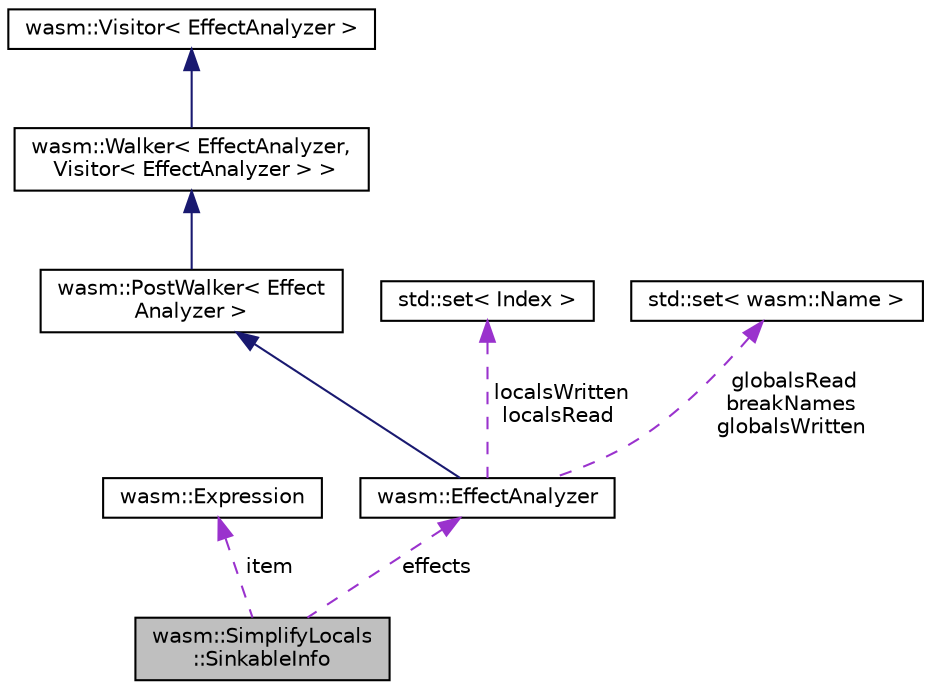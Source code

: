 digraph "wasm::SimplifyLocals::SinkableInfo"
{
  edge [fontname="Helvetica",fontsize="10",labelfontname="Helvetica",labelfontsize="10"];
  node [fontname="Helvetica",fontsize="10",shape=record];
  Node1 [label="wasm::SimplifyLocals\l::SinkableInfo",height=0.2,width=0.4,color="black", fillcolor="grey75", style="filled", fontcolor="black"];
  Node2 -> Node1 [dir="back",color="darkorchid3",fontsize="10",style="dashed",label=" item" ];
  Node2 [label="wasm::Expression",height=0.2,width=0.4,color="black", fillcolor="white", style="filled",URL="$classwasm_1_1_expression.html"];
  Node3 -> Node1 [dir="back",color="darkorchid3",fontsize="10",style="dashed",label=" effects" ];
  Node3 [label="wasm::EffectAnalyzer",height=0.2,width=0.4,color="black", fillcolor="white", style="filled",URL="$structwasm_1_1_effect_analyzer.html"];
  Node4 -> Node3 [dir="back",color="midnightblue",fontsize="10",style="solid"];
  Node4 [label="wasm::PostWalker\< Effect\lAnalyzer \>",height=0.2,width=0.4,color="black", fillcolor="white", style="filled",URL="$structwasm_1_1_post_walker.html"];
  Node5 -> Node4 [dir="back",color="midnightblue",fontsize="10",style="solid"];
  Node5 [label="wasm::Walker\< EffectAnalyzer,\l Visitor\< EffectAnalyzer \> \>",height=0.2,width=0.4,color="black", fillcolor="white", style="filled",URL="$structwasm_1_1_walker.html"];
  Node6 -> Node5 [dir="back",color="midnightblue",fontsize="10",style="solid"];
  Node6 [label="wasm::Visitor\< EffectAnalyzer \>",height=0.2,width=0.4,color="black", fillcolor="white", style="filled",URL="$structwasm_1_1_visitor.html"];
  Node7 -> Node3 [dir="back",color="darkorchid3",fontsize="10",style="dashed",label=" localsWritten\nlocalsRead" ];
  Node7 [label="std::set\< Index \>",height=0.2,width=0.4,color="black", fillcolor="white", style="filled",URL="$classstd_1_1set.html"];
  Node8 -> Node3 [dir="back",color="darkorchid3",fontsize="10",style="dashed",label=" globalsRead\nbreakNames\nglobalsWritten" ];
  Node8 [label="std::set\< wasm::Name \>",height=0.2,width=0.4,color="black", fillcolor="white", style="filled",URL="$classstd_1_1set.html"];
}
